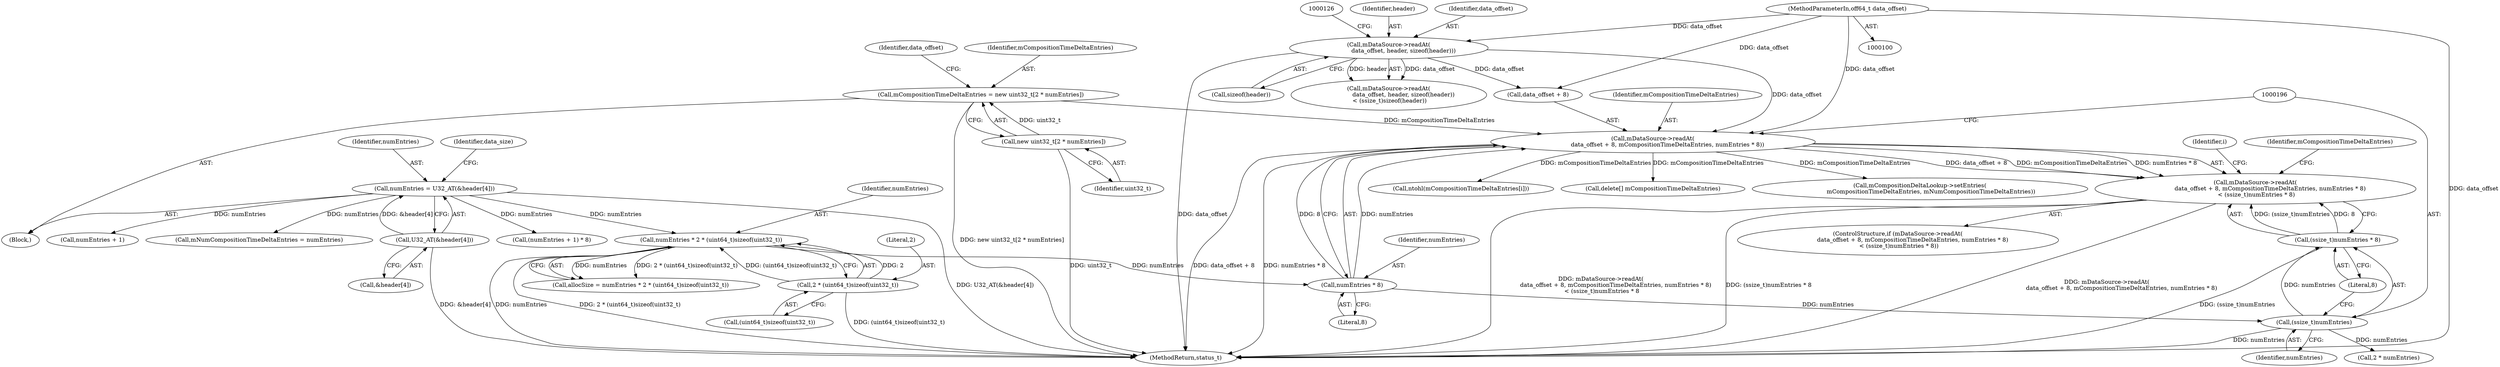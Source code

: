 digraph "0_Android_cf1581c66c2ad8c5b1aaca2e43e350cf5974f46d@API" {
"1000185" [label="(Call,mDataSource->readAt(\n                data_offset + 8, mCompositionTimeDeltaEntries, numEntries * 8)\n < (ssize_t)numEntries * 8)"];
"1000186" [label="(Call,mDataSource->readAt(\n                data_offset + 8, mCompositionTimeDeltaEntries, numEntries * 8))"];
"1000120" [label="(Call,mDataSource->readAt(\n                data_offset, header, sizeof(header)))"];
"1000101" [label="(MethodParameterIn,off64_t data_offset)"];
"1000180" [label="(Call,mCompositionTimeDeltaEntries = new uint32_t[2 * numEntries])"];
"1000182" [label="(Call,new uint32_t[2 * numEntries])"];
"1000191" [label="(Call,numEntries * 8)"];
"1000165" [label="(Call,numEntries * 2 * (uint64_t)sizeof(uint32_t))"];
"1000141" [label="(Call,numEntries = U32_AT(&header[4]))"];
"1000143" [label="(Call,U32_AT(&header[4]))"];
"1000167" [label="(Call,2 * (uint64_t)sizeof(uint32_t))"];
"1000194" [label="(Call,(ssize_t)numEntries * 8)"];
"1000195" [label="(Call,(ssize_t)numEntries)"];
"1000185" [label="(Call,mDataSource->readAt(\n                data_offset + 8, mCompositionTimeDeltaEntries, numEntries * 8)\n < (ssize_t)numEntries * 8)"];
"1000166" [label="(Identifier,numEntries)"];
"1000119" [label="(Call,mDataSource->readAt(\n                data_offset, header, sizeof(header))\n < (ssize_t)sizeof(header))"];
"1000224" [label="(Call,ntohl(mCompositionTimeDeltaEntries[i]))"];
"1000198" [label="(Literal,8)"];
"1000150" [label="(Identifier,data_size)"];
"1000103" [label="(Block,)"];
"1000197" [label="(Identifier,numEntries)"];
"1000163" [label="(Call,allocSize = numEntries * 2 * (uint64_t)sizeof(uint32_t))"];
"1000191" [label="(Call,numEntries * 8)"];
"1000187" [label="(Call,data_offset + 8)"];
"1000142" [label="(Identifier,numEntries)"];
"1000201" [label="(Identifier,mCompositionTimeDeltaEntries)"];
"1000122" [label="(Identifier,header)"];
"1000194" [label="(Call,(ssize_t)numEntries * 8)"];
"1000169" [label="(Call,(uint64_t)sizeof(uint32_t))"];
"1000214" [label="(Call,2 * numEntries)"];
"1000192" [label="(Identifier,numEntries)"];
"1000165" [label="(Call,numEntries * 2 * (uint64_t)sizeof(uint32_t))"];
"1000168" [label="(Literal,2)"];
"1000143" [label="(Call,U32_AT(&header[4]))"];
"1000188" [label="(Identifier,data_offset)"];
"1000200" [label="(Call,delete[] mCompositionTimeDeltaEntries)"];
"1000181" [label="(Identifier,mCompositionTimeDeltaEntries)"];
"1000167" [label="(Call,2 * (uint64_t)sizeof(uint32_t))"];
"1000159" [label="(Call,mNumCompositionTimeDeltaEntries = numEntries)"];
"1000210" [label="(Identifier,i)"];
"1000121" [label="(Identifier,data_offset)"];
"1000184" [label="(ControlStructure,if (mDataSource->readAt(\n                data_offset + 8, mCompositionTimeDeltaEntries, numEntries * 8)\n < (ssize_t)numEntries * 8))"];
"1000190" [label="(Identifier,mCompositionTimeDeltaEntries)"];
"1000182" [label="(Call,new uint32_t[2 * numEntries])"];
"1000195" [label="(Call,(ssize_t)numEntries)"];
"1000141" [label="(Call,numEntries = U32_AT(&header[4]))"];
"1000233" [label="(MethodReturn,status_t)"];
"1000186" [label="(Call,mDataSource->readAt(\n                data_offset + 8, mCompositionTimeDeltaEntries, numEntries * 8))"];
"1000151" [label="(Call,(numEntries + 1) * 8)"];
"1000180" [label="(Call,mCompositionTimeDeltaEntries = new uint32_t[2 * numEntries])"];
"1000183" [label="(Identifier,uint32_t)"];
"1000101" [label="(MethodParameterIn,off64_t data_offset)"];
"1000193" [label="(Literal,8)"];
"1000152" [label="(Call,numEntries + 1)"];
"1000120" [label="(Call,mDataSource->readAt(\n                data_offset, header, sizeof(header)))"];
"1000228" [label="(Call,mCompositionDeltaLookup->setEntries(\n            mCompositionTimeDeltaEntries, mNumCompositionTimeDeltaEntries))"];
"1000144" [label="(Call,&header[4])"];
"1000123" [label="(Call,sizeof(header))"];
"1000185" -> "1000184"  [label="AST: "];
"1000185" -> "1000194"  [label="CFG: "];
"1000186" -> "1000185"  [label="AST: "];
"1000194" -> "1000185"  [label="AST: "];
"1000201" -> "1000185"  [label="CFG: "];
"1000210" -> "1000185"  [label="CFG: "];
"1000185" -> "1000233"  [label="DDG: mDataSource->readAt(\n                data_offset + 8, mCompositionTimeDeltaEntries, numEntries * 8)"];
"1000185" -> "1000233"  [label="DDG: mDataSource->readAt(\n                data_offset + 8, mCompositionTimeDeltaEntries, numEntries * 8)\n < (ssize_t)numEntries * 8"];
"1000185" -> "1000233"  [label="DDG: (ssize_t)numEntries * 8"];
"1000186" -> "1000185"  [label="DDG: data_offset + 8"];
"1000186" -> "1000185"  [label="DDG: mCompositionTimeDeltaEntries"];
"1000186" -> "1000185"  [label="DDG: numEntries * 8"];
"1000194" -> "1000185"  [label="DDG: (ssize_t)numEntries"];
"1000194" -> "1000185"  [label="DDG: 8"];
"1000186" -> "1000191"  [label="CFG: "];
"1000187" -> "1000186"  [label="AST: "];
"1000190" -> "1000186"  [label="AST: "];
"1000191" -> "1000186"  [label="AST: "];
"1000196" -> "1000186"  [label="CFG: "];
"1000186" -> "1000233"  [label="DDG: data_offset + 8"];
"1000186" -> "1000233"  [label="DDG: numEntries * 8"];
"1000120" -> "1000186"  [label="DDG: data_offset"];
"1000101" -> "1000186"  [label="DDG: data_offset"];
"1000180" -> "1000186"  [label="DDG: mCompositionTimeDeltaEntries"];
"1000191" -> "1000186"  [label="DDG: numEntries"];
"1000191" -> "1000186"  [label="DDG: 8"];
"1000186" -> "1000200"  [label="DDG: mCompositionTimeDeltaEntries"];
"1000186" -> "1000224"  [label="DDG: mCompositionTimeDeltaEntries"];
"1000186" -> "1000228"  [label="DDG: mCompositionTimeDeltaEntries"];
"1000120" -> "1000119"  [label="AST: "];
"1000120" -> "1000123"  [label="CFG: "];
"1000121" -> "1000120"  [label="AST: "];
"1000122" -> "1000120"  [label="AST: "];
"1000123" -> "1000120"  [label="AST: "];
"1000126" -> "1000120"  [label="CFG: "];
"1000120" -> "1000233"  [label="DDG: data_offset"];
"1000120" -> "1000119"  [label="DDG: data_offset"];
"1000120" -> "1000119"  [label="DDG: header"];
"1000101" -> "1000120"  [label="DDG: data_offset"];
"1000120" -> "1000187"  [label="DDG: data_offset"];
"1000101" -> "1000100"  [label="AST: "];
"1000101" -> "1000233"  [label="DDG: data_offset"];
"1000101" -> "1000187"  [label="DDG: data_offset"];
"1000180" -> "1000103"  [label="AST: "];
"1000180" -> "1000182"  [label="CFG: "];
"1000181" -> "1000180"  [label="AST: "];
"1000182" -> "1000180"  [label="AST: "];
"1000188" -> "1000180"  [label="CFG: "];
"1000180" -> "1000233"  [label="DDG: new uint32_t[2 * numEntries]"];
"1000182" -> "1000180"  [label="DDG: uint32_t"];
"1000182" -> "1000183"  [label="CFG: "];
"1000183" -> "1000182"  [label="AST: "];
"1000182" -> "1000233"  [label="DDG: uint32_t"];
"1000191" -> "1000193"  [label="CFG: "];
"1000192" -> "1000191"  [label="AST: "];
"1000193" -> "1000191"  [label="AST: "];
"1000165" -> "1000191"  [label="DDG: numEntries"];
"1000191" -> "1000195"  [label="DDG: numEntries"];
"1000165" -> "1000163"  [label="AST: "];
"1000165" -> "1000167"  [label="CFG: "];
"1000166" -> "1000165"  [label="AST: "];
"1000167" -> "1000165"  [label="AST: "];
"1000163" -> "1000165"  [label="CFG: "];
"1000165" -> "1000233"  [label="DDG: numEntries"];
"1000165" -> "1000233"  [label="DDG: 2 * (uint64_t)sizeof(uint32_t)"];
"1000165" -> "1000163"  [label="DDG: numEntries"];
"1000165" -> "1000163"  [label="DDG: 2 * (uint64_t)sizeof(uint32_t)"];
"1000141" -> "1000165"  [label="DDG: numEntries"];
"1000167" -> "1000165"  [label="DDG: 2"];
"1000167" -> "1000165"  [label="DDG: (uint64_t)sizeof(uint32_t)"];
"1000141" -> "1000103"  [label="AST: "];
"1000141" -> "1000143"  [label="CFG: "];
"1000142" -> "1000141"  [label="AST: "];
"1000143" -> "1000141"  [label="AST: "];
"1000150" -> "1000141"  [label="CFG: "];
"1000141" -> "1000233"  [label="DDG: U32_AT(&header[4])"];
"1000143" -> "1000141"  [label="DDG: &header[4]"];
"1000141" -> "1000151"  [label="DDG: numEntries"];
"1000141" -> "1000152"  [label="DDG: numEntries"];
"1000141" -> "1000159"  [label="DDG: numEntries"];
"1000143" -> "1000144"  [label="CFG: "];
"1000144" -> "1000143"  [label="AST: "];
"1000143" -> "1000233"  [label="DDG: &header[4]"];
"1000167" -> "1000169"  [label="CFG: "];
"1000168" -> "1000167"  [label="AST: "];
"1000169" -> "1000167"  [label="AST: "];
"1000167" -> "1000233"  [label="DDG: (uint64_t)sizeof(uint32_t)"];
"1000194" -> "1000198"  [label="CFG: "];
"1000195" -> "1000194"  [label="AST: "];
"1000198" -> "1000194"  [label="AST: "];
"1000194" -> "1000233"  [label="DDG: (ssize_t)numEntries"];
"1000195" -> "1000194"  [label="DDG: numEntries"];
"1000195" -> "1000197"  [label="CFG: "];
"1000196" -> "1000195"  [label="AST: "];
"1000197" -> "1000195"  [label="AST: "];
"1000198" -> "1000195"  [label="CFG: "];
"1000195" -> "1000233"  [label="DDG: numEntries"];
"1000195" -> "1000214"  [label="DDG: numEntries"];
}
